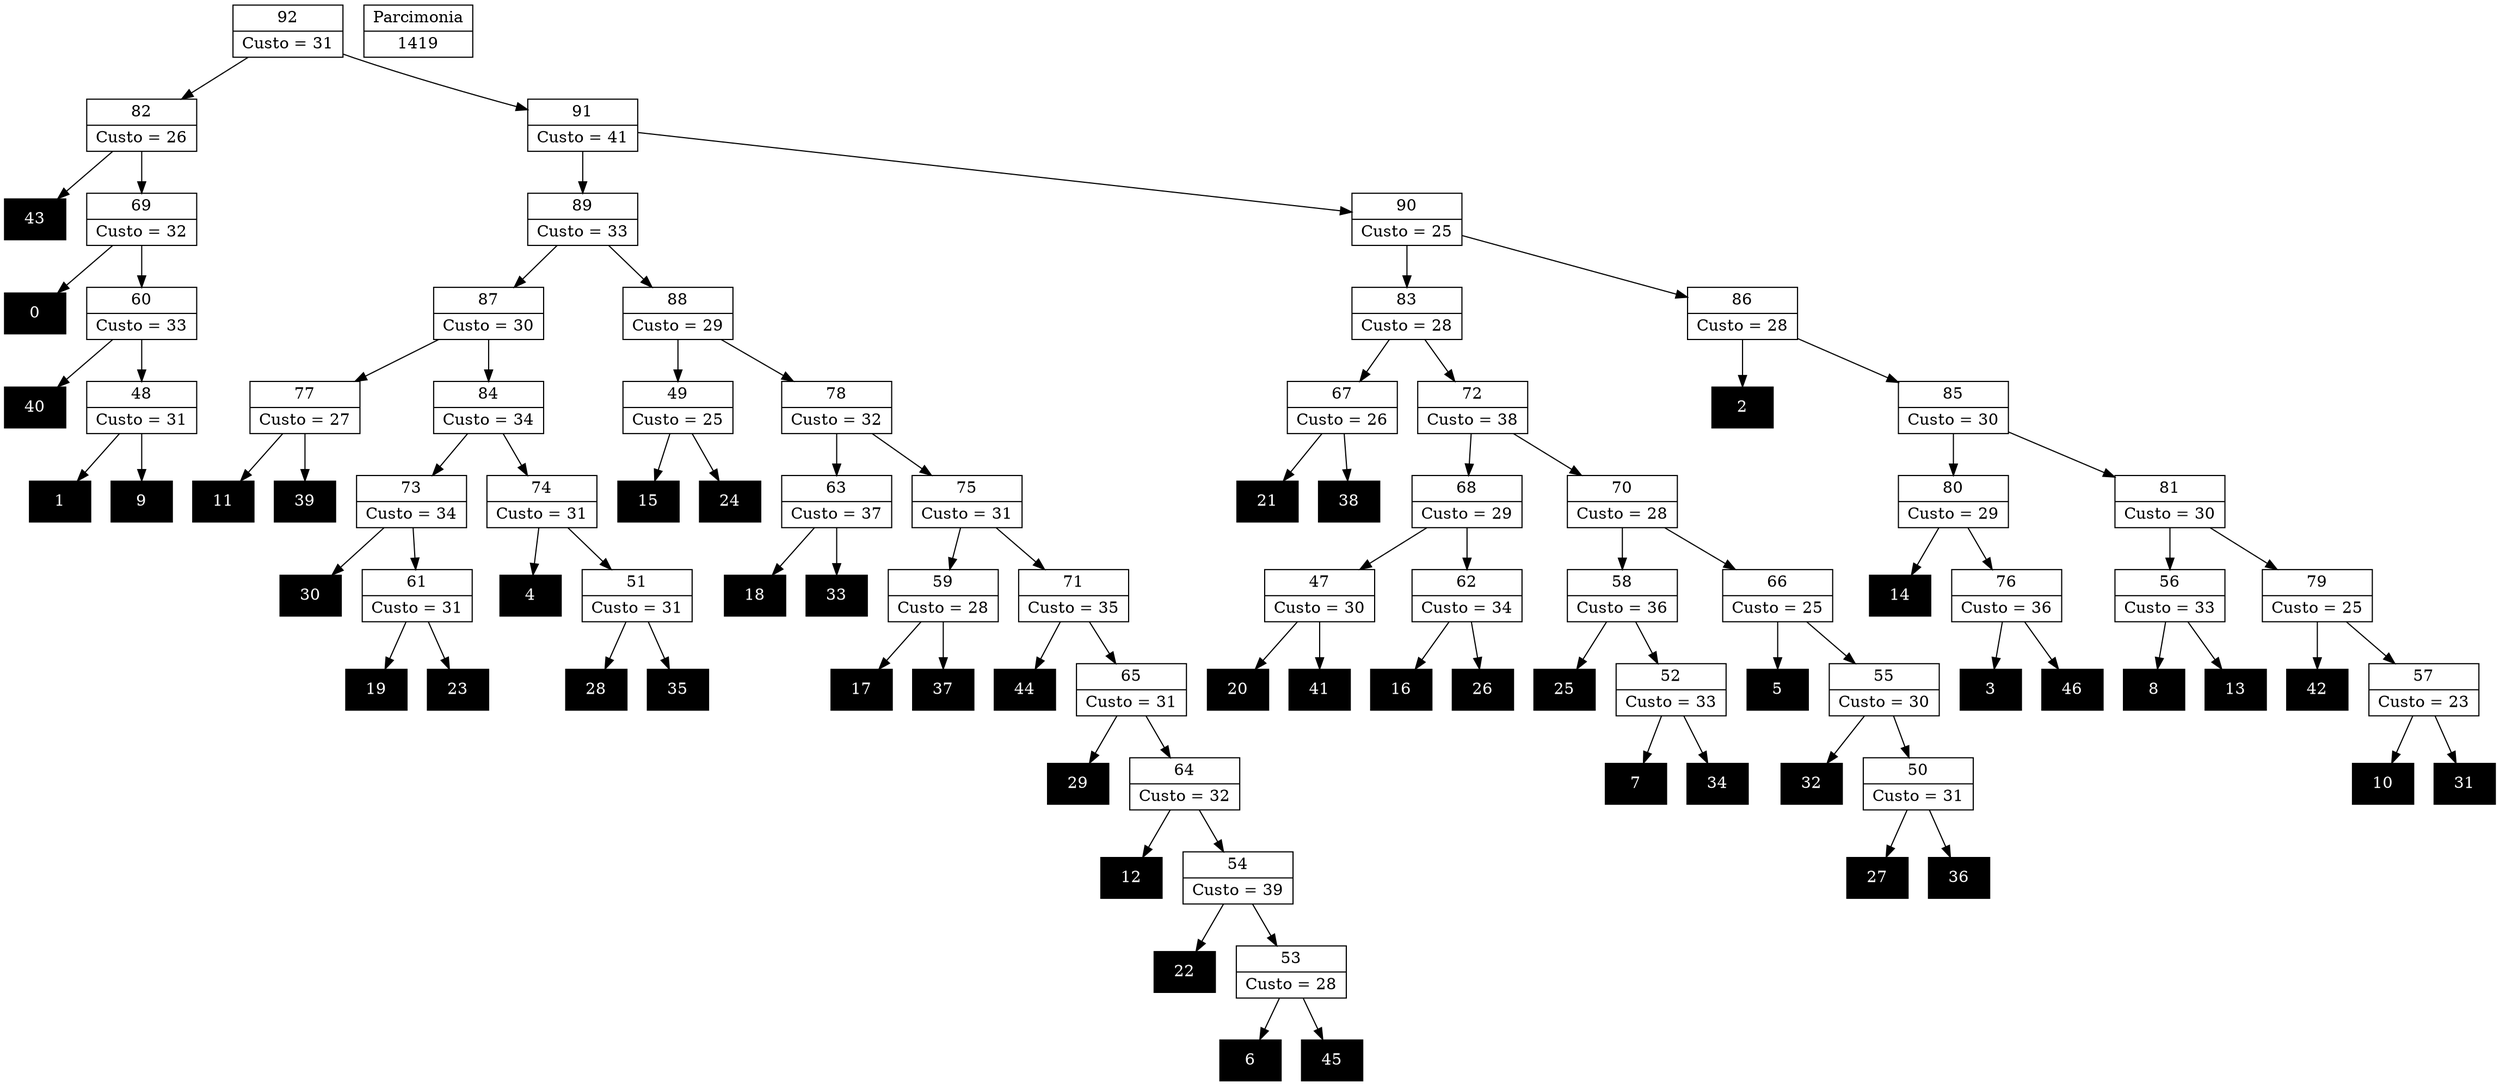 Digraph G {
0 [shape="record", label="{0}",style=filled, color=black, fontcolor=white,fontsize=14, height=0.5]
1 [shape="record", label="{1}",style=filled, color=black, fontcolor=white,fontsize=14, height=0.5]
2 [shape="record", label="{2}",style=filled, color=black, fontcolor=white,fontsize=14, height=0.5]
3 [shape="record", label="{3}",style=filled, color=black, fontcolor=white,fontsize=14, height=0.5]
4 [shape="record", label="{4}",style=filled, color=black, fontcolor=white,fontsize=14, height=0.5]
5 [shape="record", label="{5}",style=filled, color=black, fontcolor=white,fontsize=14, height=0.5]
6 [shape="record", label="{6}",style=filled, color=black, fontcolor=white,fontsize=14, height=0.5]
7 [shape="record", label="{7}",style=filled, color=black, fontcolor=white,fontsize=14, height=0.5]
8 [shape="record", label="{8}",style=filled, color=black, fontcolor=white,fontsize=14, height=0.5]
9 [shape="record", label="{9}",style=filled, color=black, fontcolor=white,fontsize=14, height=0.5]
10 [shape="record", label="{10}",style=filled, color=black, fontcolor=white,fontsize=14, height=0.5]
11 [shape="record", label="{11}",style=filled, color=black, fontcolor=white,fontsize=14, height=0.5]
12 [shape="record", label="{12}",style=filled, color=black, fontcolor=white,fontsize=14, height=0.5]
13 [shape="record", label="{13}",style=filled, color=black, fontcolor=white,fontsize=14, height=0.5]
14 [shape="record", label="{14}",style=filled, color=black, fontcolor=white,fontsize=14, height=0.5]
15 [shape="record", label="{15}",style=filled, color=black, fontcolor=white,fontsize=14, height=0.5]
16 [shape="record", label="{16}",style=filled, color=black, fontcolor=white,fontsize=14, height=0.5]
17 [shape="record", label="{17}",style=filled, color=black, fontcolor=white,fontsize=14, height=0.5]
18 [shape="record", label="{18}",style=filled, color=black, fontcolor=white,fontsize=14, height=0.5]
19 [shape="record", label="{19}",style=filled, color=black, fontcolor=white,fontsize=14, height=0.5]
20 [shape="record", label="{20}",style=filled, color=black, fontcolor=white,fontsize=14, height=0.5]
21 [shape="record", label="{21}",style=filled, color=black, fontcolor=white,fontsize=14, height=0.5]
22 [shape="record", label="{22}",style=filled, color=black, fontcolor=white,fontsize=14, height=0.5]
23 [shape="record", label="{23}",style=filled, color=black, fontcolor=white,fontsize=14, height=0.5]
24 [shape="record", label="{24}",style=filled, color=black, fontcolor=white,fontsize=14, height=0.5]
25 [shape="record", label="{25}",style=filled, color=black, fontcolor=white,fontsize=14, height=0.5]
26 [shape="record", label="{26}",style=filled, color=black, fontcolor=white,fontsize=14, height=0.5]
27 [shape="record", label="{27}",style=filled, color=black, fontcolor=white,fontsize=14, height=0.5]
28 [shape="record", label="{28}",style=filled, color=black, fontcolor=white,fontsize=14, height=0.5]
29 [shape="record", label="{29}",style=filled, color=black, fontcolor=white,fontsize=14, height=0.5]
30 [shape="record", label="{30}",style=filled, color=black, fontcolor=white,fontsize=14, height=0.5]
31 [shape="record", label="{31}",style=filled, color=black, fontcolor=white,fontsize=14, height=0.5]
32 [shape="record", label="{32}",style=filled, color=black, fontcolor=white,fontsize=14, height=0.5]
33 [shape="record", label="{33}",style=filled, color=black, fontcolor=white,fontsize=14, height=0.5]
34 [shape="record", label="{34}",style=filled, color=black, fontcolor=white,fontsize=14, height=0.5]
35 [shape="record", label="{35}",style=filled, color=black, fontcolor=white,fontsize=14, height=0.5]
36 [shape="record", label="{36}",style=filled, color=black, fontcolor=white,fontsize=14, height=0.5]
37 [shape="record", label="{37}",style=filled, color=black, fontcolor=white,fontsize=14, height=0.5]
38 [shape="record", label="{38}",style=filled, color=black, fontcolor=white,fontsize=14, height=0.5]
39 [shape="record", label="{39}",style=filled, color=black, fontcolor=white,fontsize=14, height=0.5]
40 [shape="record", label="{40}",style=filled, color=black, fontcolor=white,fontsize=14, height=0.5]
41 [shape="record", label="{41}",style=filled, color=black, fontcolor=white,fontsize=14, height=0.5]
42 [shape="record", label="{42}",style=filled, color=black, fontcolor=white,fontsize=14, height=0.5]
43 [shape="record", label="{43}",style=filled, color=black, fontcolor=white,fontsize=14, height=0.5]
44 [shape="record", label="{44}",style=filled, color=black, fontcolor=white,fontsize=14, height=0.5]
45 [shape="record", label="{45}",style=filled, color=black, fontcolor=white,fontsize=14, height=0.5]
46 [shape="record", label="{46}",style=filled, color=black, fontcolor=white,fontsize=14, height=0.5]
47 [shape="record", label="{47|Custo = 30}"]
48 [shape="record", label="{48|Custo = 31}"]
49 [shape="record", label="{49|Custo = 25}"]
50 [shape="record", label="{50|Custo = 31}"]
51 [shape="record", label="{51|Custo = 31}"]
52 [shape="record", label="{52|Custo = 33}"]
53 [shape="record", label="{53|Custo = 28}"]
54 [shape="record", label="{54|Custo = 39}"]
55 [shape="record", label="{55|Custo = 30}"]
56 [shape="record", label="{56|Custo = 33}"]
57 [shape="record", label="{57|Custo = 23}"]
58 [shape="record", label="{58|Custo = 36}"]
59 [shape="record", label="{59|Custo = 28}"]
60 [shape="record", label="{60|Custo = 33}"]
61 [shape="record", label="{61|Custo = 31}"]
62 [shape="record", label="{62|Custo = 34}"]
63 [shape="record", label="{63|Custo = 37}"]
64 [shape="record", label="{64|Custo = 32}"]
65 [shape="record", label="{65|Custo = 31}"]
66 [shape="record", label="{66|Custo = 25}"]
67 [shape="record", label="{67|Custo = 26}"]
68 [shape="record", label="{68|Custo = 29}"]
69 [shape="record", label="{69|Custo = 32}"]
70 [shape="record", label="{70|Custo = 28}"]
71 [shape="record", label="{71|Custo = 35}"]
72 [shape="record", label="{72|Custo = 38}"]
73 [shape="record", label="{73|Custo = 34}"]
74 [shape="record", label="{74|Custo = 31}"]
75 [shape="record", label="{75|Custo = 31}"]
76 [shape="record", label="{76|Custo = 36}"]
77 [shape="record", label="{77|Custo = 27}"]
78 [shape="record", label="{78|Custo = 32}"]
79 [shape="record", label="{79|Custo = 25}"]
80 [shape="record", label="{80|Custo = 29}"]
81 [shape="record", label="{81|Custo = 30}"]
82 [shape="record", label="{82|Custo = 26}"]
83 [shape="record", label="{83|Custo = 28}"]
84 [shape="record", label="{84|Custo = 34}"]
85 [shape="record", label="{85|Custo = 30}"]
86 [shape="record", label="{86|Custo = 28}"]
87 [shape="record", label="{87|Custo = 30}"]
88 [shape="record", label="{88|Custo = 29}"]
89 [shape="record", label="{89|Custo = 33}"]
90 [shape="record", label="{90|Custo = 25}"]
91 [shape="record", label="{91|Custo = 41}"]
92 [shape="record", label="{92|Custo = 31}"]

47->41
47->20
48->9
48->1
49->24
49->15
50->36
50->27
51->35
51->28
52->34
52->7
53->45
53->6
54->53
54->22
55->50
55->32
56->13
56->8
57->31
57->10
58->52
58->25
59->37
59->17
60->48
60->40
61->23
61->19
62->26
62->16
63->33
63->18
64->54
64->12
65->64
65->29
66->55
66->5
67->38
67->21
68->62
68->47
69->60
69->0
70->66
70->58
71->65
71->44
72->70
72->68
73->61
73->30
74->51
74->4
75->71
75->59
76->46
76->3
77->39
77->11
78->75
78->63
79->57
79->42
80->76
80->14
81->79
81->56
82->69
82->43
83->72
83->67
84->74
84->73
85->81
85->80
86->85
86->2
87->84
87->77
88->78
88->49
89->88
89->87
90->86
90->83
91->90
91->89
92->91
92->82

1419 [shape="record", label="{Parcimonia|1419}"]
}
